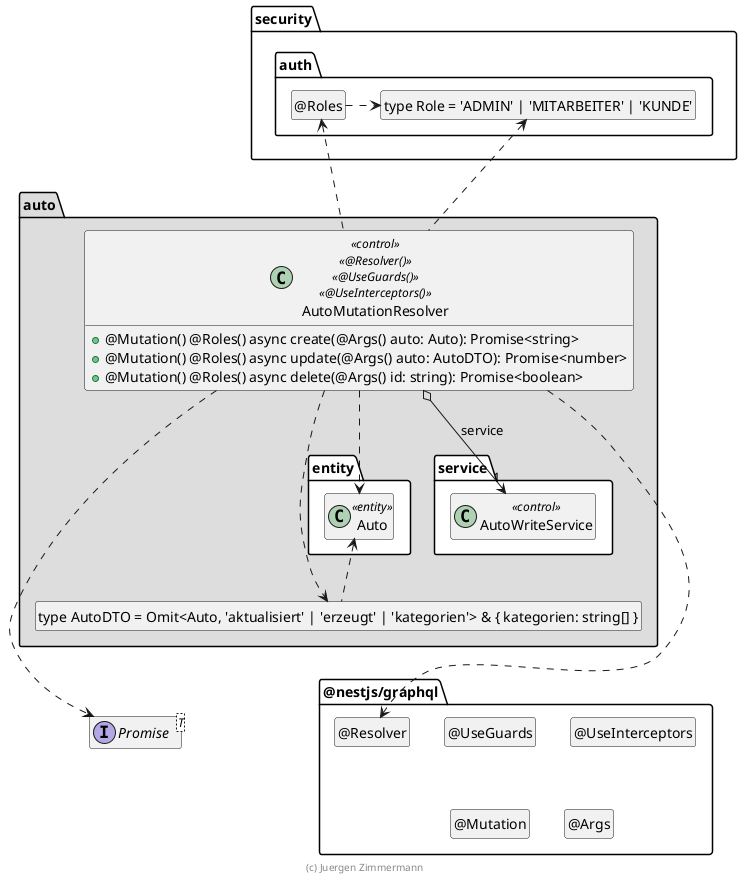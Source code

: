 ' Copyright (C) 2019 - present Juergen Zimmermann, Hochschule Karlsruhe
'
' This program is free software: you can redistribute it and/or modify
' it under the terms of the GNU General Public License as published by
' the Free Software Foundation, either version 3 of the License, or
' (at your option) any later version.
'
' This program is distributed in the hope that it will be useful,
' but WITHOUT ANY WARRANTY; without even the implied warranty of
' MERCHANTABILITY or FITNESS FOR A PARTICULAR PURPOSE.  See the
' GNU General Public License for more details.
'
' You should have received a copy of the GNU General Public License
' along with this program.  If not, see <https://www.gnu.org/licenses/>.

' Preview durch <Alt>d

@startuml Controller-Klasse

interface Promise<T>

package @nestjs/graphql {
  class "@Resolver" as Resolver
  hide Resolver circle

  class "@UseGuards" as UseGuards
  hide UseGuards circle

  class "@UseInterceptors" as UseInterceptors
  hide UseInterceptors circle

  class "@Mutation" as Mutation
  hide Mutation circle

  class "@Args" as Args
  hide Args circle
}

package security.auth {
  class "type Role = 'ADMIN' | 'MITARBEITER' | 'KUNDE'" as Role
  hide Role circle

  class "@Roles" as Roles
  hide Roles circle

  Roles .right.> Role
}

package auto #DDDDDD {
  package entity #FFFFFF {
    class Auto <<entity>>
  }

  package service #FFFFFF {
    class AutoWriteService << control >>
  }

  class "type AutoDTO = Omit<Auto, 'aktualisiert' | 'erzeugt' | 'kategorien'> & { kategorien: string[] }" as AutoDTO
  hide AutoDTO circle

  class AutoMutationResolver << control >> << @Resolver() >> << @UseGuards() >> << @UseInterceptors() >> {
    + @Mutation() @Roles() async create(@Args() auto: Auto): Promise<string>
    + @Mutation() @Roles() async update(@Args() auto: AutoDTO): Promise<number>
    + @Mutation() @Roles() async delete(@Args() id: string): Promise<boolean>
  }

  AutoMutationResolver o-down-> "1" AutoWriteService : service

  AutoMutationResolver ..> Auto
  AutoMutationResolver ..> AutoDTO
  AutoDTO .up.> Auto
  AutoMutationResolver ..> Promise
  AutoMutationResolver ..> Resolver

  AutoMutationResolver .up.> Roles
  AutoMutationResolver .up.> Role

  AutoDTO .[hidden].> Promise
  AutoDTO .[hidden].> Resolver
}

hide empty members

footer (c) Juergen Zimmermann

@enduml
